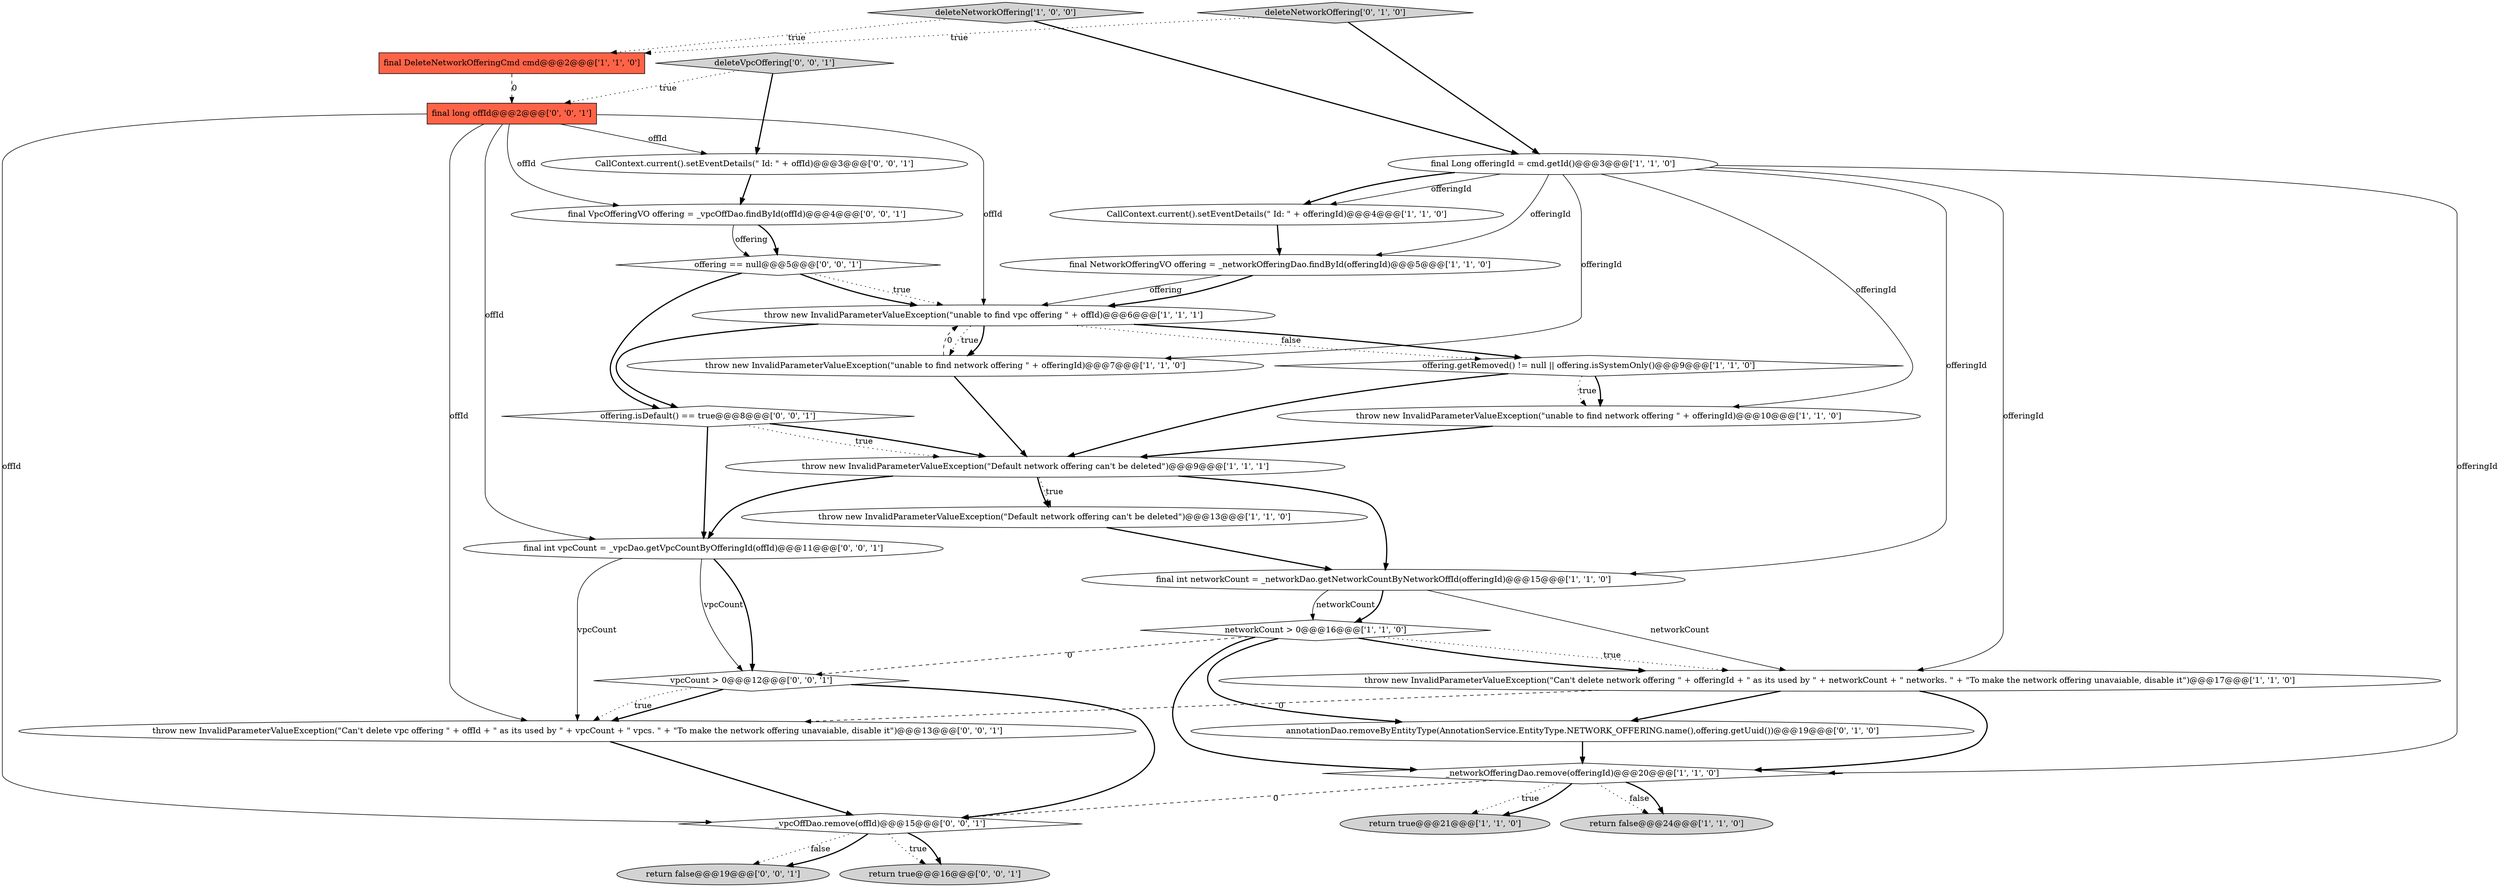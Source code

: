 digraph {
29 [style = filled, label = "deleteVpcOffering['0', '0', '1']", fillcolor = lightgray, shape = diamond image = "AAA0AAABBB3BBB"];
27 [style = filled, label = "final int vpcCount = _vpcDao.getVpcCountByOfferingId(offId)@@@11@@@['0', '0', '1']", fillcolor = white, shape = ellipse image = "AAA0AAABBB3BBB"];
18 [style = filled, label = "annotationDao.removeByEntityType(AnnotationService.EntityType.NETWORK_OFFERING.name(),offering.getUuid())@@@19@@@['0', '1', '0']", fillcolor = white, shape = ellipse image = "AAA1AAABBB2BBB"];
26 [style = filled, label = "final VpcOfferingVO offering = _vpcOffDao.findById(offId)@@@4@@@['0', '0', '1']", fillcolor = white, shape = ellipse image = "AAA0AAABBB3BBB"];
13 [style = filled, label = "final DeleteNetworkOfferingCmd cmd@@@2@@@['1', '1', '0']", fillcolor = tomato, shape = box image = "AAA0AAABBB1BBB"];
28 [style = filled, label = "throw new InvalidParameterValueException(\"Can't delete vpc offering \" + offId + \" as its used by \" + vpcCount + \" vpcs. \" + \"To make the network offering unavaiable, disable it\")@@@13@@@['0', '0', '1']", fillcolor = white, shape = ellipse image = "AAA0AAABBB3BBB"];
6 [style = filled, label = "CallContext.current().setEventDetails(\" Id: \" + offeringId)@@@4@@@['1', '1', '0']", fillcolor = white, shape = ellipse image = "AAA0AAABBB1BBB"];
5 [style = filled, label = "return false@@@24@@@['1', '1', '0']", fillcolor = lightgray, shape = ellipse image = "AAA0AAABBB1BBB"];
11 [style = filled, label = "offering.getRemoved() != null || offering.isSystemOnly()@@@9@@@['1', '1', '0']", fillcolor = white, shape = diamond image = "AAA0AAABBB1BBB"];
8 [style = filled, label = "final Long offeringId = cmd.getId()@@@3@@@['1', '1', '0']", fillcolor = white, shape = ellipse image = "AAA0AAABBB1BBB"];
7 [style = filled, label = "throw new InvalidParameterValueException(\"unable to find network offering \" + offeringId)@@@7@@@['1', '1', '0']", fillcolor = white, shape = ellipse image = "AAA0AAABBB1BBB"];
4 [style = filled, label = "final NetworkOfferingVO offering = _networkOfferingDao.findById(offeringId)@@@5@@@['1', '1', '0']", fillcolor = white, shape = ellipse image = "AAA0AAABBB1BBB"];
9 [style = filled, label = "final int networkCount = _networkDao.getNetworkCountByNetworkOffId(offeringId)@@@15@@@['1', '1', '0']", fillcolor = white, shape = ellipse image = "AAA0AAABBB1BBB"];
24 [style = filled, label = "CallContext.current().setEventDetails(\" Id: \" + offId)@@@3@@@['0', '0', '1']", fillcolor = white, shape = ellipse image = "AAA0AAABBB3BBB"];
16 [style = filled, label = "throw new InvalidParameterValueException(\"Can't delete network offering \" + offeringId + \" as its used by \" + networkCount + \" networks. \" + \"To make the network offering unavaiable, disable it\")@@@17@@@['1', '1', '0']", fillcolor = white, shape = ellipse image = "AAA0AAABBB1BBB"];
22 [style = filled, label = "_vpcOffDao.remove(offId)@@@15@@@['0', '0', '1']", fillcolor = white, shape = diamond image = "AAA0AAABBB3BBB"];
20 [style = filled, label = "offering == null@@@5@@@['0', '0', '1']", fillcolor = white, shape = diamond image = "AAA0AAABBB3BBB"];
3 [style = filled, label = "throw new InvalidParameterValueException(\"unable to find network offering \" + offeringId)@@@10@@@['1', '1', '0']", fillcolor = white, shape = ellipse image = "AAA0AAABBB1BBB"];
0 [style = filled, label = "return true@@@21@@@['1', '1', '0']", fillcolor = lightgray, shape = ellipse image = "AAA0AAABBB1BBB"];
1 [style = filled, label = "deleteNetworkOffering['1', '0', '0']", fillcolor = lightgray, shape = diamond image = "AAA0AAABBB1BBB"];
19 [style = filled, label = "vpcCount > 0@@@12@@@['0', '0', '1']", fillcolor = white, shape = diamond image = "AAA0AAABBB3BBB"];
12 [style = filled, label = "throw new InvalidParameterValueException(\"Default network offering can't be deleted\")@@@9@@@['1', '1', '1']", fillcolor = white, shape = ellipse image = "AAA0AAABBB1BBB"];
15 [style = filled, label = "networkCount > 0@@@16@@@['1', '1', '0']", fillcolor = white, shape = diamond image = "AAA0AAABBB1BBB"];
10 [style = filled, label = "throw new InvalidParameterValueException(\"unable to find vpc offering \" + offId)@@@6@@@['1', '1', '1']", fillcolor = white, shape = ellipse image = "AAA0AAABBB1BBB"];
21 [style = filled, label = "return false@@@19@@@['0', '0', '1']", fillcolor = lightgray, shape = ellipse image = "AAA0AAABBB3BBB"];
14 [style = filled, label = "_networkOfferingDao.remove(offeringId)@@@20@@@['1', '1', '0']", fillcolor = white, shape = diamond image = "AAA0AAABBB1BBB"];
17 [style = filled, label = "deleteNetworkOffering['0', '1', '0']", fillcolor = lightgray, shape = diamond image = "AAA0AAABBB2BBB"];
23 [style = filled, label = "return true@@@16@@@['0', '0', '1']", fillcolor = lightgray, shape = ellipse image = "AAA0AAABBB3BBB"];
25 [style = filled, label = "offering.isDefault() == true@@@8@@@['0', '0', '1']", fillcolor = white, shape = diamond image = "AAA0AAABBB3BBB"];
30 [style = filled, label = "final long offId@@@2@@@['0', '0', '1']", fillcolor = tomato, shape = box image = "AAA0AAABBB3BBB"];
2 [style = filled, label = "throw new InvalidParameterValueException(\"Default network offering can't be deleted\")@@@13@@@['1', '1', '0']", fillcolor = white, shape = ellipse image = "AAA0AAABBB1BBB"];
14->5 [style = dotted, label="false"];
14->5 [style = bold, label=""];
11->3 [style = bold, label=""];
30->24 [style = solid, label="offId"];
11->3 [style = dotted, label="true"];
12->27 [style = bold, label=""];
14->0 [style = dotted, label="true"];
25->12 [style = dotted, label="true"];
22->23 [style = dotted, label="true"];
11->12 [style = bold, label=""];
6->4 [style = bold, label=""];
20->10 [style = bold, label=""];
8->7 [style = solid, label="offeringId"];
19->28 [style = bold, label=""];
30->28 [style = solid, label="offId"];
15->18 [style = bold, label=""];
22->21 [style = dotted, label="false"];
27->19 [style = solid, label="vpcCount"];
16->18 [style = bold, label=""];
12->2 [style = bold, label=""];
26->20 [style = bold, label=""];
1->8 [style = bold, label=""];
9->15 [style = solid, label="networkCount"];
30->26 [style = solid, label="offId"];
9->15 [style = bold, label=""];
17->13 [style = dotted, label="true"];
19->22 [style = bold, label=""];
8->9 [style = solid, label="offeringId"];
30->22 [style = solid, label="offId"];
10->11 [style = bold, label=""];
14->0 [style = bold, label=""];
8->6 [style = bold, label=""];
8->3 [style = solid, label="offeringId"];
8->4 [style = solid, label="offeringId"];
10->25 [style = bold, label=""];
10->7 [style = dotted, label="true"];
12->2 [style = dotted, label="true"];
25->12 [style = bold, label=""];
27->28 [style = solid, label="vpcCount"];
20->25 [style = bold, label=""];
12->9 [style = bold, label=""];
28->22 [style = bold, label=""];
30->10 [style = solid, label="offId"];
15->19 [style = dashed, label="0"];
2->9 [style = bold, label=""];
10->7 [style = bold, label=""];
30->27 [style = solid, label="offId"];
20->10 [style = dotted, label="true"];
7->12 [style = bold, label=""];
19->28 [style = dotted, label="true"];
3->12 [style = bold, label=""];
15->14 [style = bold, label=""];
1->13 [style = dotted, label="true"];
4->10 [style = solid, label="offering"];
16->28 [style = dashed, label="0"];
16->14 [style = bold, label=""];
29->30 [style = dotted, label="true"];
15->16 [style = bold, label=""];
8->16 [style = solid, label="offeringId"];
14->22 [style = dashed, label="0"];
17->8 [style = bold, label=""];
4->10 [style = bold, label=""];
15->16 [style = dotted, label="true"];
27->19 [style = bold, label=""];
22->21 [style = bold, label=""];
22->23 [style = bold, label=""];
29->24 [style = bold, label=""];
18->14 [style = bold, label=""];
25->27 [style = bold, label=""];
10->11 [style = dotted, label="false"];
24->26 [style = bold, label=""];
13->30 [style = dashed, label="0"];
8->6 [style = solid, label="offeringId"];
7->10 [style = dashed, label="0"];
8->14 [style = solid, label="offeringId"];
26->20 [style = solid, label="offering"];
9->16 [style = solid, label="networkCount"];
}
